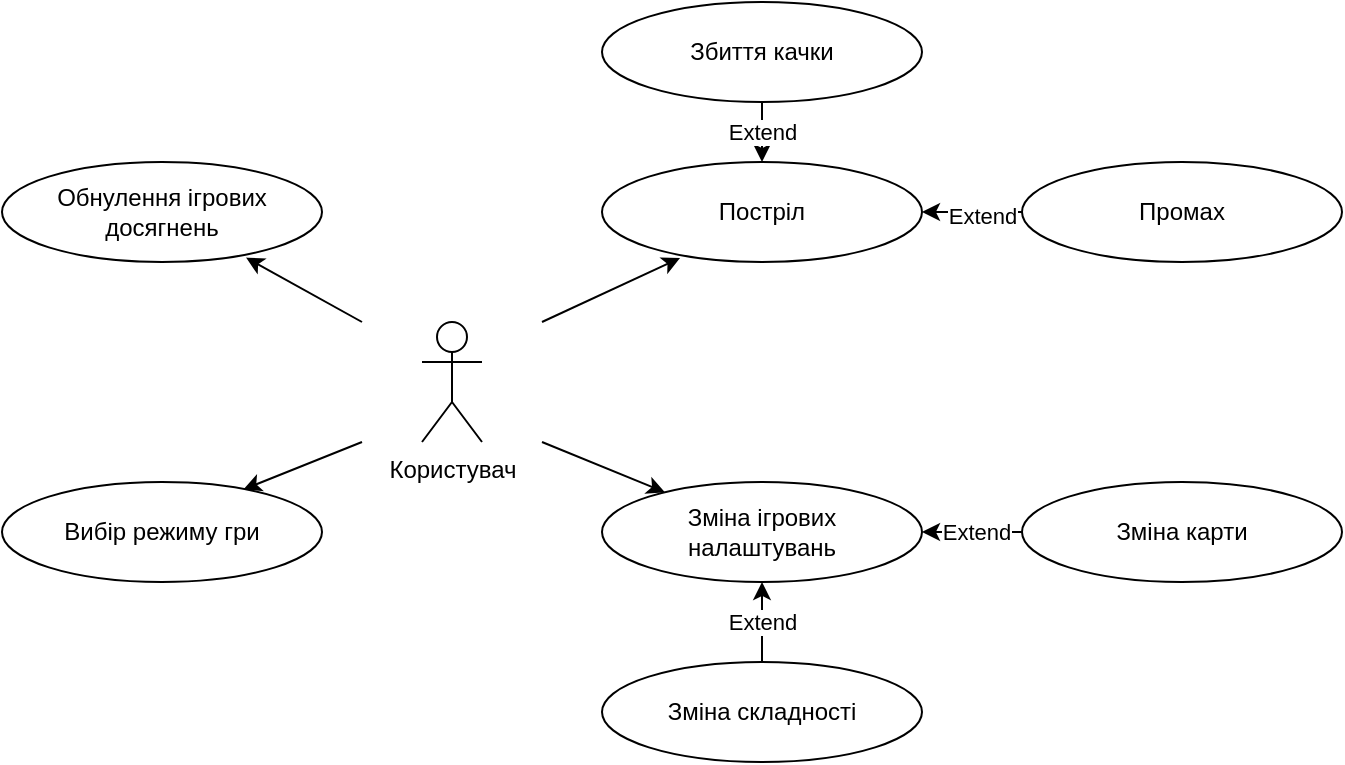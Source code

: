 <mxfile>
    <diagram id="C5RBs43oDa-KdzZeNtuy" name="Page-1">
        <mxGraphModel dx="824" dy="588" grid="0" gridSize="10" guides="1" tooltips="1" connect="1" arrows="1" fold="1" page="1" pageScale="1" pageWidth="827" pageHeight="1169" math="0" shadow="0">
            <root>
                <mxCell id="WIyWlLk6GJQsqaUBKTNV-0"/>
                <mxCell id="WIyWlLk6GJQsqaUBKTNV-1" parent="WIyWlLk6GJQsqaUBKTNV-0"/>
                <mxCell id="UWcCbln2CrHmCXwZbHfZ-0" value="Користувач" style="shape=umlActor;verticalLabelPosition=bottom;verticalAlign=top;html=1;outlineConnect=0;" parent="WIyWlLk6GJQsqaUBKTNV-1" vertex="1">
                    <mxGeometry x="360" y="250" width="30" height="60" as="geometry"/>
                </mxCell>
                <mxCell id="UWcCbln2CrHmCXwZbHfZ-1" value="" style="endArrow=classic;html=1;rounded=0;entryX=0.244;entryY=0.96;entryDx=0;entryDy=0;entryPerimeter=0;" parent="WIyWlLk6GJQsqaUBKTNV-1" target="27kSVSsOlsMBiMsvqQ99-13" edge="1">
                    <mxGeometry width="50" height="50" relative="1" as="geometry">
                        <mxPoint x="420" y="250" as="sourcePoint"/>
                        <mxPoint x="492.748" y="216.933" as="targetPoint"/>
                    </mxGeometry>
                </mxCell>
                <mxCell id="UWcCbln2CrHmCXwZbHfZ-3" value="" style="endArrow=classic;html=1;rounded=0;" parent="WIyWlLk6GJQsqaUBKTNV-1" target="UWcCbln2CrHmCXwZbHfZ-4" edge="1">
                    <mxGeometry width="50" height="50" relative="1" as="geometry">
                        <mxPoint x="420" y="310" as="sourcePoint"/>
                        <mxPoint x="490" y="300" as="targetPoint"/>
                    </mxGeometry>
                </mxCell>
                <mxCell id="UWcCbln2CrHmCXwZbHfZ-4" value="" style="ellipse;whiteSpace=wrap;html=1;" parent="WIyWlLk6GJQsqaUBKTNV-1" vertex="1">
                    <mxGeometry x="450" y="330" width="160" height="50" as="geometry"/>
                </mxCell>
                <mxCell id="UWcCbln2CrHmCXwZbHfZ-5" value="" style="endArrow=classic;html=1;rounded=0;" parent="WIyWlLk6GJQsqaUBKTNV-1" edge="1">
                    <mxGeometry width="50" height="50" relative="1" as="geometry">
                        <mxPoint x="330" y="250" as="sourcePoint"/>
                        <mxPoint x="272.014" y="217.786" as="targetPoint"/>
                    </mxGeometry>
                </mxCell>
                <mxCell id="UWcCbln2CrHmCXwZbHfZ-7" value="" style="endArrow=classic;html=1;rounded=0;" parent="WIyWlLk6GJQsqaUBKTNV-1" edge="1">
                    <mxGeometry width="50" height="50" relative="1" as="geometry">
                        <mxPoint x="330" y="310" as="sourcePoint"/>
                        <mxPoint x="270.687" y="333.725" as="targetPoint"/>
                    </mxGeometry>
                </mxCell>
                <mxCell id="UWcCbln2CrHmCXwZbHfZ-11" value="Зміна ігрових налаштувань" style="text;html=1;strokeColor=none;fillColor=none;align=center;verticalAlign=middle;whiteSpace=wrap;rounded=0;" parent="WIyWlLk6GJQsqaUBKTNV-1" vertex="1">
                    <mxGeometry x="455" y="340" width="150" height="30" as="geometry"/>
                </mxCell>
                <mxCell id="2" value="Extend" style="edgeStyle=none;html=1;entryX=0.5;entryY=1;entryDx=0;entryDy=0;" edge="1" parent="WIyWlLk6GJQsqaUBKTNV-1" source="27kSVSsOlsMBiMsvqQ99-2" target="UWcCbln2CrHmCXwZbHfZ-4">
                    <mxGeometry relative="1" as="geometry"/>
                </mxCell>
                <mxCell id="27kSVSsOlsMBiMsvqQ99-2" value="Зміна складності" style="ellipse;whiteSpace=wrap;html=1;" parent="WIyWlLk6GJQsqaUBKTNV-1" vertex="1">
                    <mxGeometry x="450" y="420" width="160" height="50" as="geometry"/>
                </mxCell>
                <mxCell id="0" style="edgeStyle=none;html=1;" edge="1" parent="WIyWlLk6GJQsqaUBKTNV-1" source="27kSVSsOlsMBiMsvqQ99-3" target="UWcCbln2CrHmCXwZbHfZ-4">
                    <mxGeometry relative="1" as="geometry"/>
                </mxCell>
                <mxCell id="1" value="Extend" style="edgeLabel;html=1;align=center;verticalAlign=middle;resizable=0;points=[];" vertex="1" connectable="0" parent="0">
                    <mxGeometry x="0.249" relative="1" as="geometry">
                        <mxPoint x="8" as="offset"/>
                    </mxGeometry>
                </mxCell>
                <mxCell id="27kSVSsOlsMBiMsvqQ99-3" value="Зміна карти" style="ellipse;whiteSpace=wrap;html=1;" parent="WIyWlLk6GJQsqaUBKTNV-1" vertex="1">
                    <mxGeometry x="660" y="330" width="160" height="50" as="geometry"/>
                </mxCell>
                <mxCell id="5" value="Extend" style="edgeStyle=none;html=1;exitX=0;exitY=0.5;exitDx=0;exitDy=0;" edge="1" parent="WIyWlLk6GJQsqaUBKTNV-1" source="27kSVSsOlsMBiMsvqQ99-11" target="27kSVSsOlsMBiMsvqQ99-13">
                    <mxGeometry x="-0.2" y="2" relative="1" as="geometry">
                        <mxPoint as="offset"/>
                    </mxGeometry>
                </mxCell>
                <mxCell id="27kSVSsOlsMBiMsvqQ99-11" value="Промах" style="ellipse;whiteSpace=wrap;html=1;" parent="WIyWlLk6GJQsqaUBKTNV-1" vertex="1">
                    <mxGeometry x="660" y="170" width="160" height="50" as="geometry"/>
                </mxCell>
                <mxCell id="27kSVSsOlsMBiMsvqQ99-13" value="Постріл" style="ellipse;whiteSpace=wrap;html=1;" parent="WIyWlLk6GJQsqaUBKTNV-1" vertex="1">
                    <mxGeometry x="450" y="170" width="160" height="50" as="geometry"/>
                </mxCell>
                <mxCell id="3" value="Extend" style="edgeStyle=none;html=1;exitX=0.5;exitY=1;exitDx=0;exitDy=0;entryX=0.5;entryY=0;entryDx=0;entryDy=0;" edge="1" parent="WIyWlLk6GJQsqaUBKTNV-1" source="27kSVSsOlsMBiMsvqQ99-15" target="27kSVSsOlsMBiMsvqQ99-13">
                    <mxGeometry relative="1" as="geometry">
                        <mxPoint as="offset"/>
                    </mxGeometry>
                </mxCell>
                <mxCell id="27kSVSsOlsMBiMsvqQ99-15" value="Збиття качки" style="ellipse;whiteSpace=wrap;html=1;" parent="WIyWlLk6GJQsqaUBKTNV-1" vertex="1">
                    <mxGeometry x="450" y="90" width="160" height="50" as="geometry"/>
                </mxCell>
                <mxCell id="27kSVSsOlsMBiMsvqQ99-17" value="Вибір режиму гри" style="ellipse;whiteSpace=wrap;html=1;" parent="WIyWlLk6GJQsqaUBKTNV-1" vertex="1">
                    <mxGeometry x="150" y="330" width="160" height="50" as="geometry"/>
                </mxCell>
                <mxCell id="27kSVSsOlsMBiMsvqQ99-19" value="Обнулення ігрових&lt;br style=&quot;border-color: var(--border-color);&quot;&gt;досягнень" style="ellipse;whiteSpace=wrap;html=1;" parent="WIyWlLk6GJQsqaUBKTNV-1" vertex="1">
                    <mxGeometry x="150" y="170" width="160" height="50" as="geometry"/>
                </mxCell>
            </root>
        </mxGraphModel>
    </diagram>
</mxfile>